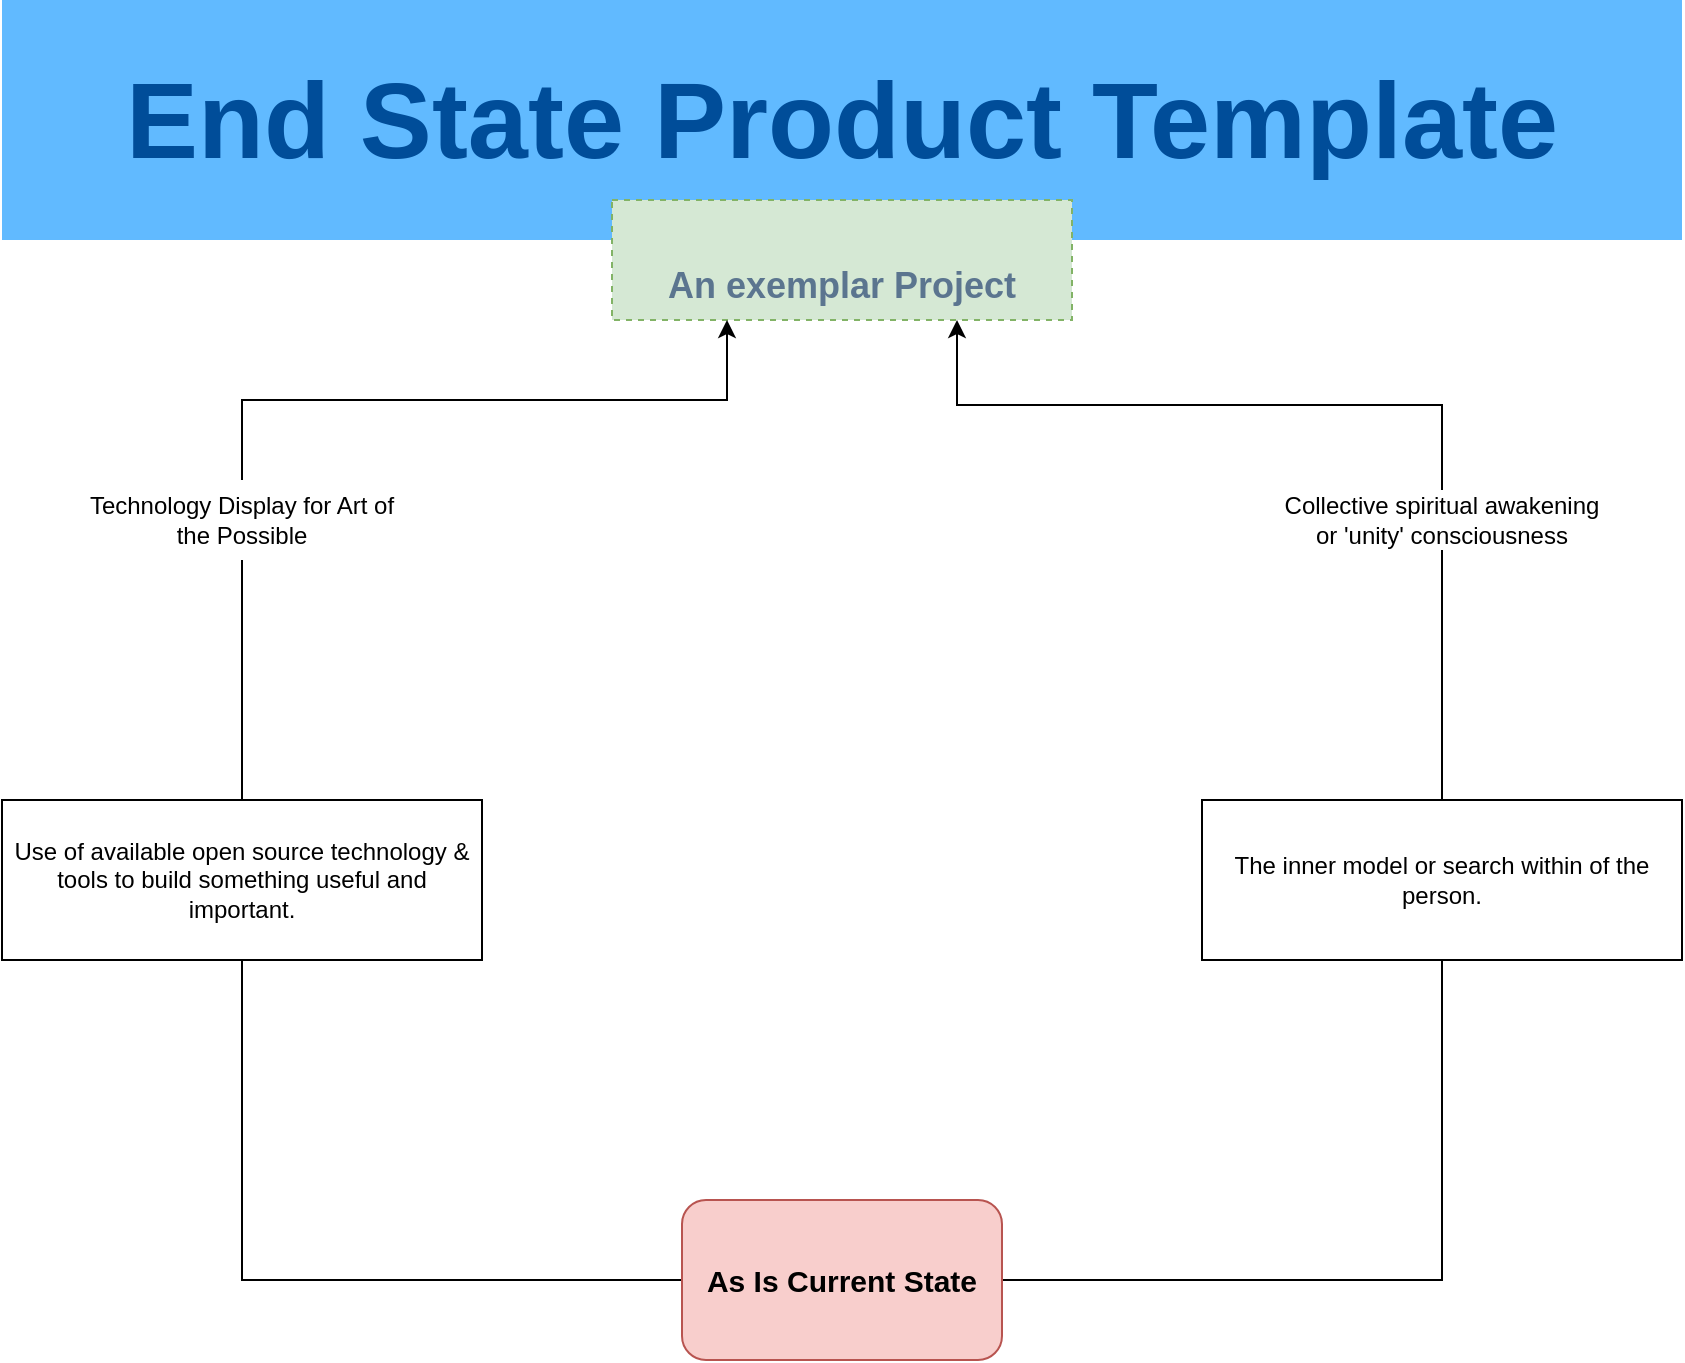<mxfile version="24.4.13" type="github">
  <diagram name="Page-1" id="d9b1e647-80fa-b4a2-5024-87a742678bcc">
    <mxGraphModel dx="1434" dy="786" grid="1" gridSize="10" guides="1" tooltips="1" connect="1" arrows="1" fold="1" page="1" pageScale="1" pageWidth="1100" pageHeight="850" background="none" math="0" shadow="0">
      <root>
        <mxCell id="0" />
        <mxCell id="1" parent="0" />
        <mxCell id="57fe6abec08f04cb-7" value="End State Product Template" style="text;html=1;strokeColor=none;fillColor=#61BAFF;align=center;verticalAlign=middle;whiteSpace=wrap;fontSize=54;fontStyle=1;fontColor=#004D99;" parent="1" vertex="1">
          <mxGeometry x="120" y="80" width="840" height="120" as="geometry" />
        </mxCell>
        <mxCell id="NF_KatxpQjcDc2aW0d6Z-2" value="&lt;div style=&quot;text-align: justify;&quot;&gt;&lt;span style=&quot;background-color: initial;&quot;&gt;&lt;font color=&quot;#5b758f&quot; style=&quot;font-size: 18px;&quot;&gt;An exemplar Project&lt;/font&gt;&lt;/span&gt;&lt;br&gt;&lt;/div&gt;" style="text;html=1;strokeColor=#82b366;fillColor=#d5e8d4;align=center;verticalAlign=middle;whiteSpace=wrap;fontSize=54;fontStyle=1;dashed=1;" vertex="1" parent="1">
          <mxGeometry x="425" y="180" width="230" height="60" as="geometry" />
        </mxCell>
        <mxCell id="NF_KatxpQjcDc2aW0d6Z-6" style="edgeStyle=orthogonalEdgeStyle;rounded=0;orthogonalLoop=1;jettySize=auto;html=1;entryX=0.5;entryY=1;entryDx=0;entryDy=0;endArrow=none;endFill=0;" edge="1" parent="1" source="NF_KatxpQjcDc2aW0d6Z-3" target="NF_KatxpQjcDc2aW0d6Z-10">
          <mxGeometry relative="1" as="geometry" />
        </mxCell>
        <mxCell id="NF_KatxpQjcDc2aW0d6Z-8" style="edgeStyle=orthogonalEdgeStyle;rounded=0;orthogonalLoop=1;jettySize=auto;html=1;entryX=0.5;entryY=1;entryDx=0;entryDy=0;endArrow=none;endFill=0;" edge="1" parent="1" source="NF_KatxpQjcDc2aW0d6Z-3" target="NF_KatxpQjcDc2aW0d6Z-12">
          <mxGeometry relative="1" as="geometry">
            <mxPoint x="840" y="520" as="targetPoint" />
          </mxGeometry>
        </mxCell>
        <mxCell id="NF_KatxpQjcDc2aW0d6Z-3" value="&lt;font style=&quot;font-size: 15px;&quot;&gt;&lt;b&gt;As Is Current State&lt;/b&gt;&lt;/font&gt;" style="rounded=1;whiteSpace=wrap;html=1;fillColor=#f8cecc;strokeColor=#b85450;" vertex="1" parent="1">
          <mxGeometry x="460" y="680" width="160" height="80" as="geometry" />
        </mxCell>
        <mxCell id="NF_KatxpQjcDc2aW0d6Z-7" style="edgeStyle=orthogonalEdgeStyle;rounded=0;orthogonalLoop=1;jettySize=auto;html=1;entryX=0.25;entryY=1;entryDx=0;entryDy=0;exitX=0.5;exitY=0;exitDx=0;exitDy=0;" edge="1" parent="1" source="NF_KatxpQjcDc2aW0d6Z-5" target="NF_KatxpQjcDc2aW0d6Z-2">
          <mxGeometry relative="1" as="geometry" />
        </mxCell>
        <mxCell id="NF_KatxpQjcDc2aW0d6Z-5" value="Technology Display for Art of the Possible" style="text;html=1;align=center;verticalAlign=middle;whiteSpace=wrap;rounded=0;" vertex="1" parent="1">
          <mxGeometry x="160" y="320" width="160" height="40" as="geometry" />
        </mxCell>
        <mxCell id="NF_KatxpQjcDc2aW0d6Z-11" style="edgeStyle=orthogonalEdgeStyle;rounded=0;orthogonalLoop=1;jettySize=auto;html=1;entryX=0.5;entryY=1;entryDx=0;entryDy=0;endArrow=none;endFill=0;" edge="1" parent="1" source="NF_KatxpQjcDc2aW0d6Z-10" target="NF_KatxpQjcDc2aW0d6Z-5">
          <mxGeometry relative="1" as="geometry" />
        </mxCell>
        <mxCell id="NF_KatxpQjcDc2aW0d6Z-10" value="Use of available open source technology &amp;amp; tools to build something useful and important." style="rounded=0;whiteSpace=wrap;html=1;" vertex="1" parent="1">
          <mxGeometry x="120" y="480" width="240" height="80" as="geometry" />
        </mxCell>
        <mxCell id="NF_KatxpQjcDc2aW0d6Z-14" value="" style="edgeStyle=orthogonalEdgeStyle;rounded=0;orthogonalLoop=1;jettySize=auto;html=1;entryX=0.5;entryY=1;entryDx=0;entryDy=0;endArrow=none;endFill=0;" edge="1" parent="1" source="NF_KatxpQjcDc2aW0d6Z-12" target="NF_KatxpQjcDc2aW0d6Z-15">
          <mxGeometry relative="1" as="geometry">
            <mxPoint x="840" y="390" as="targetPoint" />
          </mxGeometry>
        </mxCell>
        <mxCell id="NF_KatxpQjcDc2aW0d6Z-12" value="The inner model or search within of the person." style="rounded=0;whiteSpace=wrap;html=1;" vertex="1" parent="1">
          <mxGeometry x="720" y="480" width="240" height="80" as="geometry" />
        </mxCell>
        <mxCell id="NF_KatxpQjcDc2aW0d6Z-16" style="edgeStyle=orthogonalEdgeStyle;rounded=0;orthogonalLoop=1;jettySize=auto;html=1;entryX=0.75;entryY=1;entryDx=0;entryDy=0;exitX=0.5;exitY=0;exitDx=0;exitDy=0;" edge="1" parent="1" source="NF_KatxpQjcDc2aW0d6Z-15" target="NF_KatxpQjcDc2aW0d6Z-2">
          <mxGeometry relative="1" as="geometry" />
        </mxCell>
        <mxCell id="NF_KatxpQjcDc2aW0d6Z-15" value="Collective spiritual awakening or &#39;unity&#39; consciousness" style="text;html=1;align=center;verticalAlign=middle;whiteSpace=wrap;rounded=0;" vertex="1" parent="1">
          <mxGeometry x="755" y="325" width="170" height="30" as="geometry" />
        </mxCell>
      </root>
    </mxGraphModel>
  </diagram>
</mxfile>
